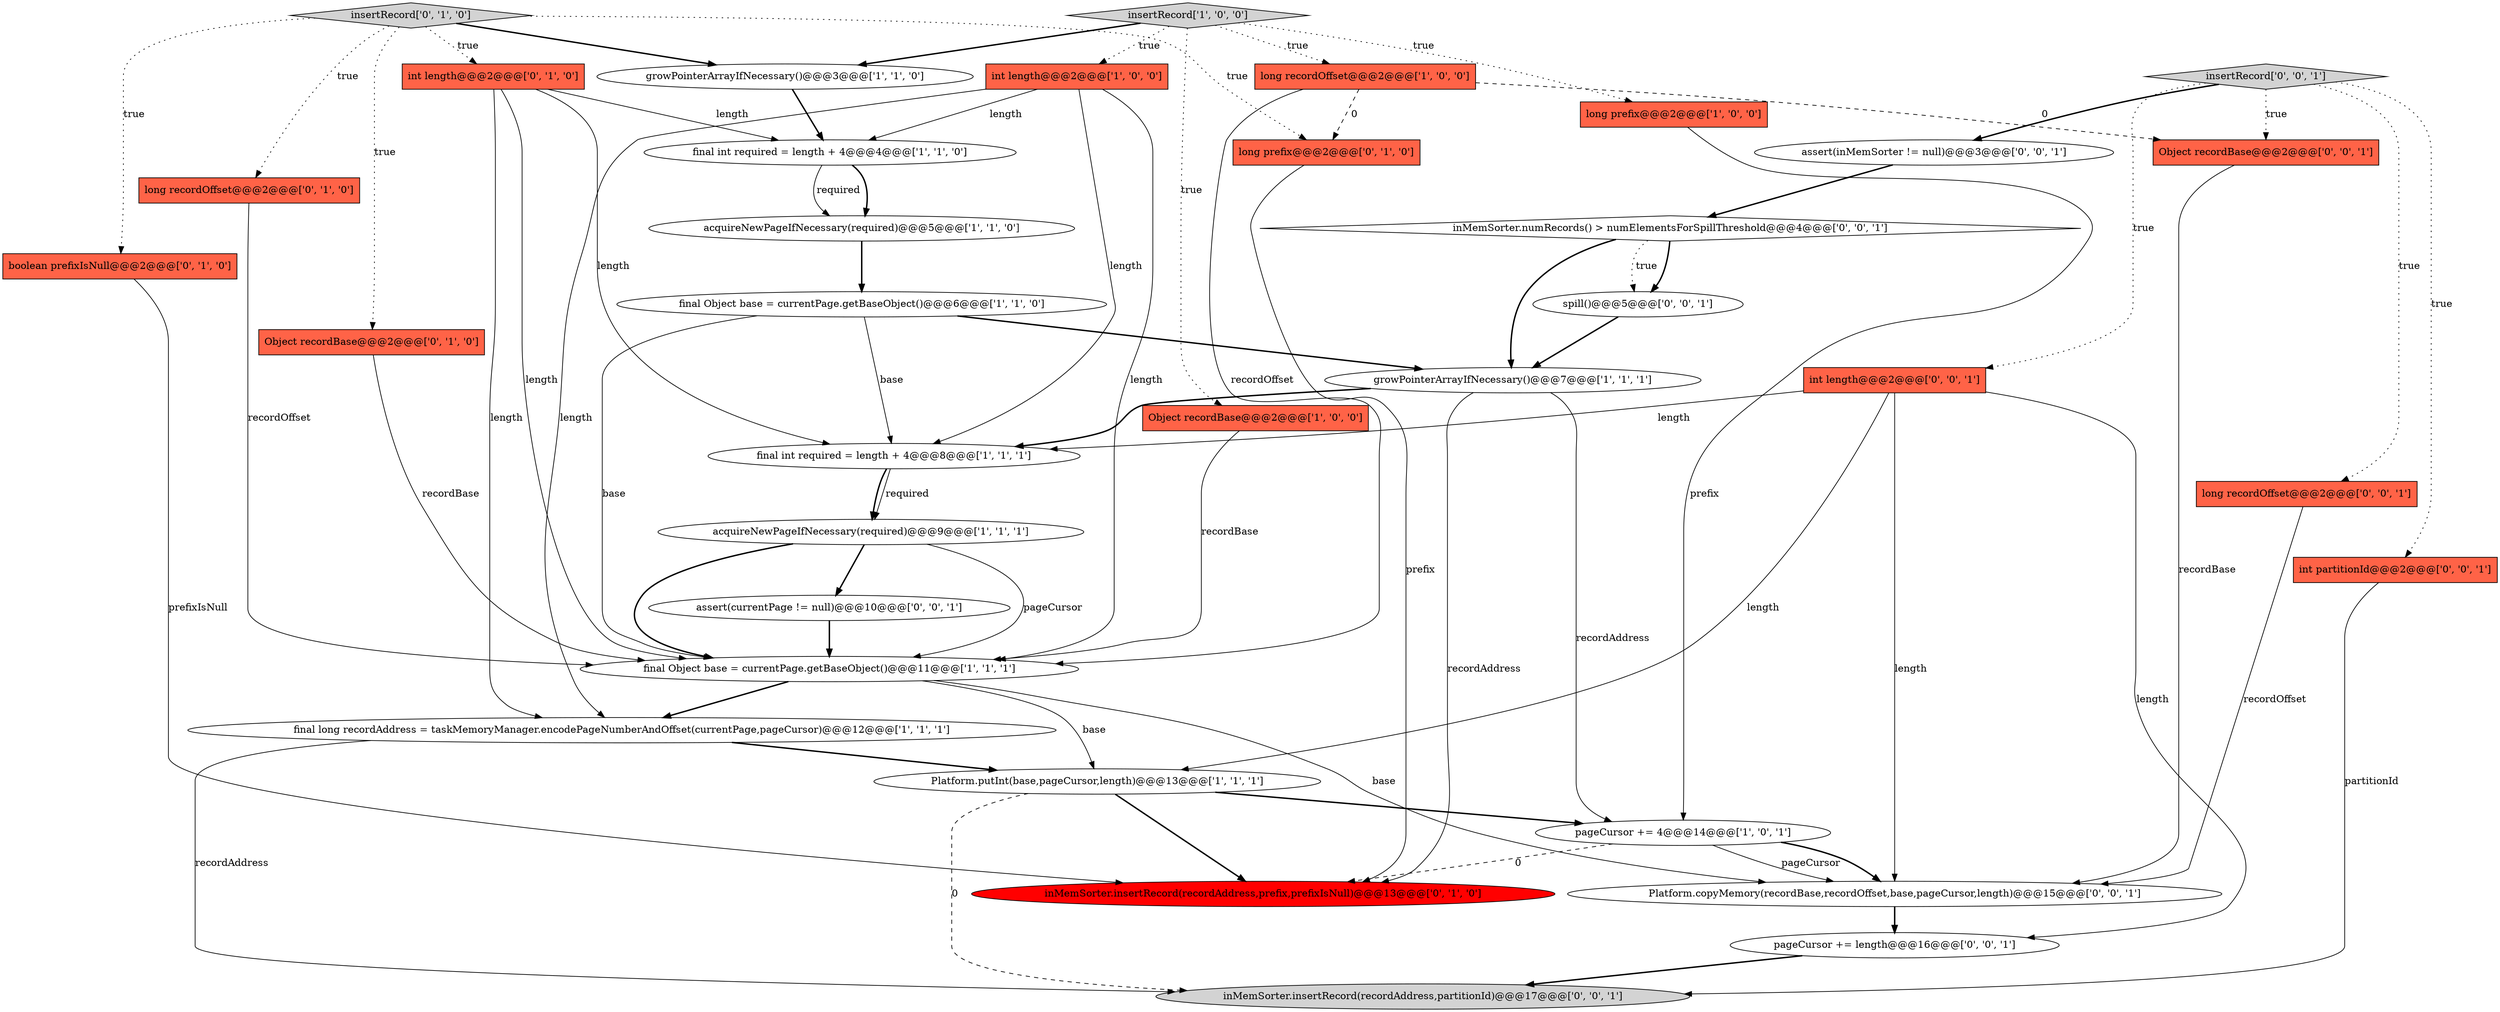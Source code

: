digraph {
15 [style = filled, label = "final int required = length + 4@@@8@@@['1', '1', '1']", fillcolor = white, shape = ellipse image = "AAA0AAABBB1BBB"];
23 [style = filled, label = "inMemSorter.numRecords() > numElementsForSpillThreshold@@@4@@@['0', '0', '1']", fillcolor = white, shape = diamond image = "AAA0AAABBB3BBB"];
0 [style = filled, label = "growPointerArrayIfNecessary()@@@3@@@['1', '1', '0']", fillcolor = white, shape = ellipse image = "AAA0AAABBB1BBB"];
7 [style = filled, label = "Platform.putInt(base,pageCursor,length)@@@13@@@['1', '1', '1']", fillcolor = white, shape = ellipse image = "AAA0AAABBB1BBB"];
31 [style = filled, label = "inMemSorter.insertRecord(recordAddress,partitionId)@@@17@@@['0', '0', '1']", fillcolor = lightgray, shape = ellipse image = "AAA0AAABBB3BBB"];
28 [style = filled, label = "assert(currentPage != null)@@@10@@@['0', '0', '1']", fillcolor = white, shape = ellipse image = "AAA0AAABBB3BBB"];
6 [style = filled, label = "acquireNewPageIfNecessary(required)@@@5@@@['1', '1', '0']", fillcolor = white, shape = ellipse image = "AAA0AAABBB1BBB"];
13 [style = filled, label = "final Object base = currentPage.getBaseObject()@@@11@@@['1', '1', '1']", fillcolor = white, shape = ellipse image = "AAA0AAABBB1BBB"];
8 [style = filled, label = "final int required = length + 4@@@4@@@['1', '1', '0']", fillcolor = white, shape = ellipse image = "AAA0AAABBB1BBB"];
3 [style = filled, label = "long prefix@@@2@@@['1', '0', '0']", fillcolor = tomato, shape = box image = "AAA0AAABBB1BBB"];
26 [style = filled, label = "pageCursor += length@@@16@@@['0', '0', '1']", fillcolor = white, shape = ellipse image = "AAA0AAABBB3BBB"];
34 [style = filled, label = "spill()@@@5@@@['0', '0', '1']", fillcolor = white, shape = ellipse image = "AAA0AAABBB3BBB"];
29 [style = filled, label = "int length@@@2@@@['0', '0', '1']", fillcolor = tomato, shape = box image = "AAA0AAABBB3BBB"];
25 [style = filled, label = "Platform.copyMemory(recordBase,recordOffset,base,pageCursor,length)@@@15@@@['0', '0', '1']", fillcolor = white, shape = ellipse image = "AAA0AAABBB3BBB"];
1 [style = filled, label = "growPointerArrayIfNecessary()@@@7@@@['1', '1', '1']", fillcolor = white, shape = ellipse image = "AAA0AAABBB1BBB"];
5 [style = filled, label = "acquireNewPageIfNecessary(required)@@@9@@@['1', '1', '1']", fillcolor = white, shape = ellipse image = "AAA0AAABBB1BBB"];
30 [style = filled, label = "Object recordBase@@@2@@@['0', '0', '1']", fillcolor = tomato, shape = box image = "AAA0AAABBB3BBB"];
18 [style = filled, label = "long recordOffset@@@2@@@['0', '1', '0']", fillcolor = tomato, shape = box image = "AAA0AAABBB2BBB"];
4 [style = filled, label = "int length@@@2@@@['1', '0', '0']", fillcolor = tomato, shape = box image = "AAA0AAABBB1BBB"];
14 [style = filled, label = "final long recordAddress = taskMemoryManager.encodePageNumberAndOffset(currentPage,pageCursor)@@@12@@@['1', '1', '1']", fillcolor = white, shape = ellipse image = "AAA0AAABBB1BBB"];
22 [style = filled, label = "insertRecord['0', '1', '0']", fillcolor = lightgray, shape = diamond image = "AAA0AAABBB2BBB"];
17 [style = filled, label = "boolean prefixIsNull@@@2@@@['0', '1', '0']", fillcolor = tomato, shape = box image = "AAA0AAABBB2BBB"];
33 [style = filled, label = "assert(inMemSorter != null)@@@3@@@['0', '0', '1']", fillcolor = white, shape = ellipse image = "AAA0AAABBB3BBB"];
24 [style = filled, label = "long recordOffset@@@2@@@['0', '0', '1']", fillcolor = tomato, shape = box image = "AAA0AAABBB3BBB"];
27 [style = filled, label = "int partitionId@@@2@@@['0', '0', '1']", fillcolor = tomato, shape = box image = "AAA0AAABBB3BBB"];
21 [style = filled, label = "long prefix@@@2@@@['0', '1', '0']", fillcolor = tomato, shape = box image = "AAA1AAABBB2BBB"];
9 [style = filled, label = "pageCursor += 4@@@14@@@['1', '0', '1']", fillcolor = white, shape = ellipse image = "AAA0AAABBB1BBB"];
12 [style = filled, label = "insertRecord['1', '0', '0']", fillcolor = lightgray, shape = diamond image = "AAA0AAABBB1BBB"];
16 [style = filled, label = "Object recordBase@@@2@@@['0', '1', '0']", fillcolor = tomato, shape = box image = "AAA0AAABBB2BBB"];
19 [style = filled, label = "inMemSorter.insertRecord(recordAddress,prefix,prefixIsNull)@@@13@@@['0', '1', '0']", fillcolor = red, shape = ellipse image = "AAA1AAABBB2BBB"];
10 [style = filled, label = "long recordOffset@@@2@@@['1', '0', '0']", fillcolor = tomato, shape = box image = "AAA1AAABBB1BBB"];
32 [style = filled, label = "insertRecord['0', '0', '1']", fillcolor = lightgray, shape = diamond image = "AAA0AAABBB3BBB"];
2 [style = filled, label = "Object recordBase@@@2@@@['1', '0', '0']", fillcolor = tomato, shape = box image = "AAA0AAABBB1BBB"];
11 [style = filled, label = "final Object base = currentPage.getBaseObject()@@@6@@@['1', '1', '0']", fillcolor = white, shape = ellipse image = "AAA0AAABBB1BBB"];
20 [style = filled, label = "int length@@@2@@@['0', '1', '0']", fillcolor = tomato, shape = box image = "AAA0AAABBB2BBB"];
22->21 [style = dotted, label="true"];
12->3 [style = dotted, label="true"];
3->9 [style = solid, label="prefix"];
4->14 [style = solid, label="length"];
10->21 [style = dashed, label="0"];
16->13 [style = solid, label="recordBase"];
22->18 [style = dotted, label="true"];
32->24 [style = dotted, label="true"];
7->31 [style = dashed, label="0"];
5->13 [style = solid, label="pageCursor"];
11->13 [style = solid, label="base"];
20->8 [style = solid, label="length"];
21->19 [style = solid, label="prefix"];
11->1 [style = bold, label=""];
34->1 [style = bold, label=""];
24->25 [style = solid, label="recordOffset"];
1->15 [style = bold, label=""];
2->13 [style = solid, label="recordBase"];
4->8 [style = solid, label="length"];
12->2 [style = dotted, label="true"];
28->13 [style = bold, label=""];
8->6 [style = bold, label=""];
11->15 [style = solid, label="base"];
20->15 [style = solid, label="length"];
13->25 [style = solid, label="base"];
5->28 [style = bold, label=""];
29->25 [style = solid, label="length"];
9->25 [style = solid, label="pageCursor"];
4->15 [style = solid, label="length"];
12->0 [style = bold, label=""];
32->33 [style = bold, label=""];
15->5 [style = bold, label=""];
29->26 [style = solid, label="length"];
30->25 [style = solid, label="recordBase"];
14->7 [style = bold, label=""];
33->23 [style = bold, label=""];
9->19 [style = dashed, label="0"];
7->9 [style = bold, label=""];
26->31 [style = bold, label=""];
32->27 [style = dotted, label="true"];
10->30 [style = dashed, label="0"];
22->20 [style = dotted, label="true"];
8->6 [style = solid, label="required"];
22->0 [style = bold, label=""];
12->10 [style = dotted, label="true"];
4->13 [style = solid, label="length"];
27->31 [style = solid, label="partitionId"];
6->11 [style = bold, label=""];
18->13 [style = solid, label="recordOffset"];
13->7 [style = solid, label="base"];
5->13 [style = bold, label=""];
9->25 [style = bold, label=""];
0->8 [style = bold, label=""];
25->26 [style = bold, label=""];
22->16 [style = dotted, label="true"];
32->30 [style = dotted, label="true"];
29->15 [style = solid, label="length"];
23->34 [style = bold, label=""];
23->1 [style = bold, label=""];
17->19 [style = solid, label="prefixIsNull"];
20->13 [style = solid, label="length"];
1->9 [style = solid, label="recordAddress"];
12->4 [style = dotted, label="true"];
22->17 [style = dotted, label="true"];
10->13 [style = solid, label="recordOffset"];
32->29 [style = dotted, label="true"];
15->5 [style = solid, label="required"];
20->14 [style = solid, label="length"];
7->19 [style = bold, label=""];
13->14 [style = bold, label=""];
29->7 [style = solid, label="length"];
23->34 [style = dotted, label="true"];
1->19 [style = solid, label="recordAddress"];
14->31 [style = solid, label="recordAddress"];
}
